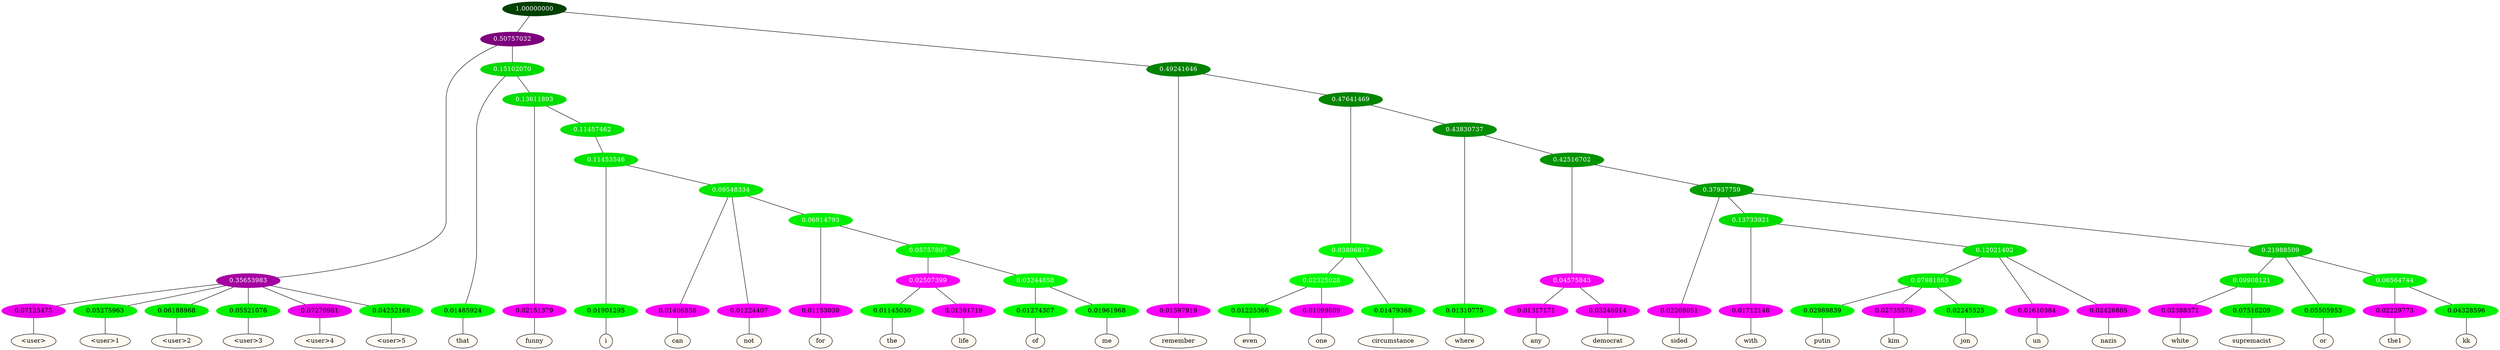 graph {
	node [format=png height=0.15 nodesep=0.001 ordering=out overlap=prism overlap_scaling=0.01 ranksep=0.001 ratio=0.2 style=filled width=0.15]
	{
		rank=same
		a_w_7 [label="\<user\>" color=black fillcolor=floralwhite style="filled,solid"]
		a_w_8 [label="\<user\>1" color=black fillcolor=floralwhite style="filled,solid"]
		a_w_9 [label="\<user\>2" color=black fillcolor=floralwhite style="filled,solid"]
		a_w_10 [label="\<user\>3" color=black fillcolor=floralwhite style="filled,solid"]
		a_w_11 [label="\<user\>4" color=black fillcolor=floralwhite style="filled,solid"]
		a_w_12 [label="\<user\>5" color=black fillcolor=floralwhite style="filled,solid"]
		a_w_13 [label=that color=black fillcolor=floralwhite style="filled,solid"]
		a_w_17 [label=funny color=black fillcolor=floralwhite style="filled,solid"]
		a_w_28 [label=i color=black fillcolor=floralwhite style="filled,solid"]
		a_w_35 [label=can color=black fillcolor=floralwhite style="filled,solid"]
		a_w_36 [label=not color=black fillcolor=floralwhite style="filled,solid"]
		a_w_43 [label=for color=black fillcolor=floralwhite style="filled,solid"]
		a_w_57 [label=the color=black fillcolor=floralwhite style="filled,solid"]
		a_w_58 [label=life color=black fillcolor=floralwhite style="filled,solid"]
		a_w_59 [label=of color=black fillcolor=floralwhite style="filled,solid"]
		a_w_60 [label=me color=black fillcolor=floralwhite style="filled,solid"]
		a_w_5 [label=remember color=black fillcolor=floralwhite style="filled,solid"]
		a_w_24 [label=even color=black fillcolor=floralwhite style="filled,solid"]
		a_w_25 [label=one color=black fillcolor=floralwhite style="filled,solid"]
		a_w_20 [label=circumstance color=black fillcolor=floralwhite style="filled,solid"]
		a_w_21 [label=where color=black fillcolor=floralwhite style="filled,solid"]
		a_w_30 [label=any color=black fillcolor=floralwhite style="filled,solid"]
		a_w_31 [label=democrat color=black fillcolor=floralwhite style="filled,solid"]
		a_w_32 [label=sided color=black fillcolor=floralwhite style="filled,solid"]
		a_w_38 [label=with color=black fillcolor=floralwhite style="filled,solid"]
		a_w_54 [label=putin color=black fillcolor=floralwhite style="filled,solid"]
		a_w_55 [label=kim color=black fillcolor=floralwhite style="filled,solid"]
		a_w_56 [label=jon color=black fillcolor=floralwhite style="filled,solid"]
		a_w_46 [label=un color=black fillcolor=floralwhite style="filled,solid"]
		a_w_47 [label=nazis color=black fillcolor=floralwhite style="filled,solid"]
		a_w_48 [label=white color=black fillcolor=floralwhite style="filled,solid"]
		a_w_49 [label=supremacist color=black fillcolor=floralwhite style="filled,solid"]
		a_w_41 [label=or color=black fillcolor=floralwhite style="filled,solid"]
		a_w_50 [label=the1 color=black fillcolor=floralwhite style="filled,solid"]
		a_w_51 [label=kk color=black fillcolor=floralwhite style="filled,solid"]
	}
	a_n_7 -- a_w_7
	a_n_8 -- a_w_8
	a_n_9 -- a_w_9
	a_n_10 -- a_w_10
	a_n_11 -- a_w_11
	a_n_12 -- a_w_12
	a_n_13 -- a_w_13
	a_n_17 -- a_w_17
	a_n_28 -- a_w_28
	a_n_35 -- a_w_35
	a_n_36 -- a_w_36
	a_n_43 -- a_w_43
	a_n_57 -- a_w_57
	a_n_58 -- a_w_58
	a_n_59 -- a_w_59
	a_n_60 -- a_w_60
	a_n_5 -- a_w_5
	a_n_24 -- a_w_24
	a_n_25 -- a_w_25
	a_n_20 -- a_w_20
	a_n_21 -- a_w_21
	a_n_30 -- a_w_30
	a_n_31 -- a_w_31
	a_n_32 -- a_w_32
	a_n_38 -- a_w_38
	a_n_54 -- a_w_54
	a_n_55 -- a_w_55
	a_n_56 -- a_w_56
	a_n_46 -- a_w_46
	a_n_47 -- a_w_47
	a_n_48 -- a_w_48
	a_n_49 -- a_w_49
	a_n_41 -- a_w_41
	a_n_50 -- a_w_50
	a_n_51 -- a_w_51
	{
		rank=same
		a_n_7 [label=0.07125475 color="0.835 1.000 0.929" fontcolor=black]
		a_n_8 [label=0.05275963 color="0.334 1.000 0.947" fontcolor=black]
		a_n_9 [label=0.06188968 color="0.334 1.000 0.938" fontcolor=black]
		a_n_10 [label=0.05521076 color="0.334 1.000 0.945" fontcolor=black]
		a_n_11 [label=0.07270981 color="0.835 1.000 0.927" fontcolor=black]
		a_n_12 [label=0.04252168 color="0.334 1.000 0.957" fontcolor=black]
		a_n_13 [label=0.01485924 color="0.334 1.000 0.985" fontcolor=black]
		a_n_17 [label=0.02151379 color="0.835 1.000 0.978" fontcolor=black]
		a_n_28 [label=0.01901295 color="0.334 1.000 0.981" fontcolor=black]
		a_n_35 [label=0.01406858 color="0.835 1.000 0.986" fontcolor=black]
		a_n_36 [label=0.01224407 color="0.835 1.000 0.988" fontcolor=black]
		a_n_43 [label=0.01153030 color="0.835 1.000 0.988" fontcolor=black]
		a_n_57 [label=0.01145030 color="0.334 1.000 0.989" fontcolor=black]
		a_n_58 [label=0.01361719 color="0.835 1.000 0.986" fontcolor=black]
		a_n_59 [label=0.01274307 color="0.334 1.000 0.987" fontcolor=black]
		a_n_60 [label=0.01961968 color="0.334 1.000 0.980" fontcolor=black]
		a_n_5 [label=0.01597919 color="0.835 1.000 0.984" fontcolor=black]
		a_n_24 [label=0.01225366 color="0.334 1.000 0.988" fontcolor=black]
		a_n_25 [label=0.01099609 color="0.835 1.000 0.989" fontcolor=black]
		a_n_20 [label=0.01479368 color="0.334 1.000 0.985" fontcolor=black]
		a_n_21 [label=0.01310775 color="0.334 1.000 0.987" fontcolor=black]
		a_n_30 [label=0.01317171 color="0.835 1.000 0.987" fontcolor=black]
		a_n_31 [label=0.03246914 color="0.835 1.000 0.968" fontcolor=black]
		a_n_32 [label=0.02208051 color="0.835 1.000 0.978" fontcolor=black]
		a_n_38 [label=0.01712148 color="0.835 1.000 0.983" fontcolor=black]
		a_n_54 [label=0.02989839 color="0.334 1.000 0.970" fontcolor=black]
		a_n_55 [label=0.02735579 color="0.835 1.000 0.973" fontcolor=black]
		a_n_56 [label=0.02245525 color="0.334 1.000 0.978" fontcolor=black]
		a_n_46 [label=0.01610384 color="0.835 1.000 0.984" fontcolor=black]
		a_n_47 [label=0.02426805 color="0.835 1.000 0.976" fontcolor=black]
		a_n_48 [label=0.02388371 color="0.835 1.000 0.976" fontcolor=black]
		a_n_49 [label=0.07516209 color="0.334 1.000 0.925" fontcolor=black]
		a_n_41 [label=0.05505953 color="0.334 1.000 0.945" fontcolor=black]
		a_n_50 [label=0.02229773 color="0.835 1.000 0.978" fontcolor=black]
		a_n_51 [label=0.04328596 color="0.334 1.000 0.957" fontcolor=black]
	}
	a_n_0 [label=1.00000000 color="0.334 1.000 0.250" fontcolor=grey99]
	a_n_1 [label=0.50757032 color="0.835 1.000 0.492" fontcolor=grey99]
	a_n_0 -- a_n_1
	a_n_2 [label=0.49241646 color="0.334 1.000 0.508" fontcolor=grey99]
	a_n_0 -- a_n_2
	a_n_3 [label=0.35653983 color="0.835 1.000 0.643" fontcolor=grey99]
	a_n_1 -- a_n_3
	a_n_4 [label=0.15102070 color="0.334 1.000 0.849" fontcolor=grey99]
	a_n_1 -- a_n_4
	a_n_2 -- a_n_5
	a_n_6 [label=0.47641469 color="0.334 1.000 0.524" fontcolor=grey99]
	a_n_2 -- a_n_6
	a_n_3 -- a_n_7
	a_n_3 -- a_n_8
	a_n_3 -- a_n_9
	a_n_3 -- a_n_10
	a_n_3 -- a_n_11
	a_n_3 -- a_n_12
	a_n_4 -- a_n_13
	a_n_14 [label=0.13611893 color="0.334 1.000 0.864" fontcolor=grey99]
	a_n_4 -- a_n_14
	a_n_15 [label=0.03806817 color="0.334 1.000 0.962" fontcolor=grey99]
	a_n_6 -- a_n_15
	a_n_16 [label=0.43830737 color="0.334 1.000 0.562" fontcolor=grey99]
	a_n_6 -- a_n_16
	a_n_14 -- a_n_17
	a_n_18 [label=0.11457462 color="0.334 1.000 0.885" fontcolor=grey99]
	a_n_14 -- a_n_18
	a_n_19 [label=0.02325028 color="0.334 1.000 0.977" fontcolor=grey99]
	a_n_15 -- a_n_19
	a_n_15 -- a_n_20
	a_n_16 -- a_n_21
	a_n_22 [label=0.42516702 color="0.334 1.000 0.575" fontcolor=grey99]
	a_n_16 -- a_n_22
	a_n_23 [label=0.11453546 color="0.334 1.000 0.885" fontcolor=grey99]
	a_n_18 -- a_n_23
	a_n_19 -- a_n_24
	a_n_19 -- a_n_25
	a_n_26 [label=0.04575843 color="0.835 1.000 0.954" fontcolor=grey99]
	a_n_22 -- a_n_26
	a_n_27 [label=0.37937759 color="0.334 1.000 0.621" fontcolor=grey99]
	a_n_22 -- a_n_27
	a_n_23 -- a_n_28
	a_n_29 [label=0.09548334 color="0.334 1.000 0.905" fontcolor=grey99]
	a_n_23 -- a_n_29
	a_n_26 -- a_n_30
	a_n_26 -- a_n_31
	a_n_27 -- a_n_32
	a_n_33 [label=0.13733921 color="0.334 1.000 0.863" fontcolor=grey99]
	a_n_27 -- a_n_33
	a_n_34 [label=0.21988509 color="0.334 1.000 0.780" fontcolor=grey99]
	a_n_27 -- a_n_34
	a_n_29 -- a_n_35
	a_n_29 -- a_n_36
	a_n_37 [label=0.06914793 color="0.334 1.000 0.931" fontcolor=grey99]
	a_n_29 -- a_n_37
	a_n_33 -- a_n_38
	a_n_39 [label=0.12021402 color="0.334 1.000 0.880" fontcolor=grey99]
	a_n_33 -- a_n_39
	a_n_40 [label=0.09908121 color="0.334 1.000 0.901" fontcolor=grey99]
	a_n_34 -- a_n_40
	a_n_34 -- a_n_41
	a_n_42 [label=0.06564744 color="0.334 1.000 0.934" fontcolor=grey99]
	a_n_34 -- a_n_42
	a_n_37 -- a_n_43
	a_n_44 [label=0.05757807 color="0.334 1.000 0.942" fontcolor=grey99]
	a_n_37 -- a_n_44
	a_n_45 [label=0.07981863 color="0.334 1.000 0.920" fontcolor=grey99]
	a_n_39 -- a_n_45
	a_n_39 -- a_n_46
	a_n_39 -- a_n_47
	a_n_40 -- a_n_48
	a_n_40 -- a_n_49
	a_n_42 -- a_n_50
	a_n_42 -- a_n_51
	a_n_52 [label=0.02507399 color="0.835 1.000 0.975" fontcolor=grey99]
	a_n_44 -- a_n_52
	a_n_53 [label=0.03244858 color="0.334 1.000 0.968" fontcolor=grey99]
	a_n_44 -- a_n_53
	a_n_45 -- a_n_54
	a_n_45 -- a_n_55
	a_n_45 -- a_n_56
	a_n_52 -- a_n_57
	a_n_52 -- a_n_58
	a_n_53 -- a_n_59
	a_n_53 -- a_n_60
}
